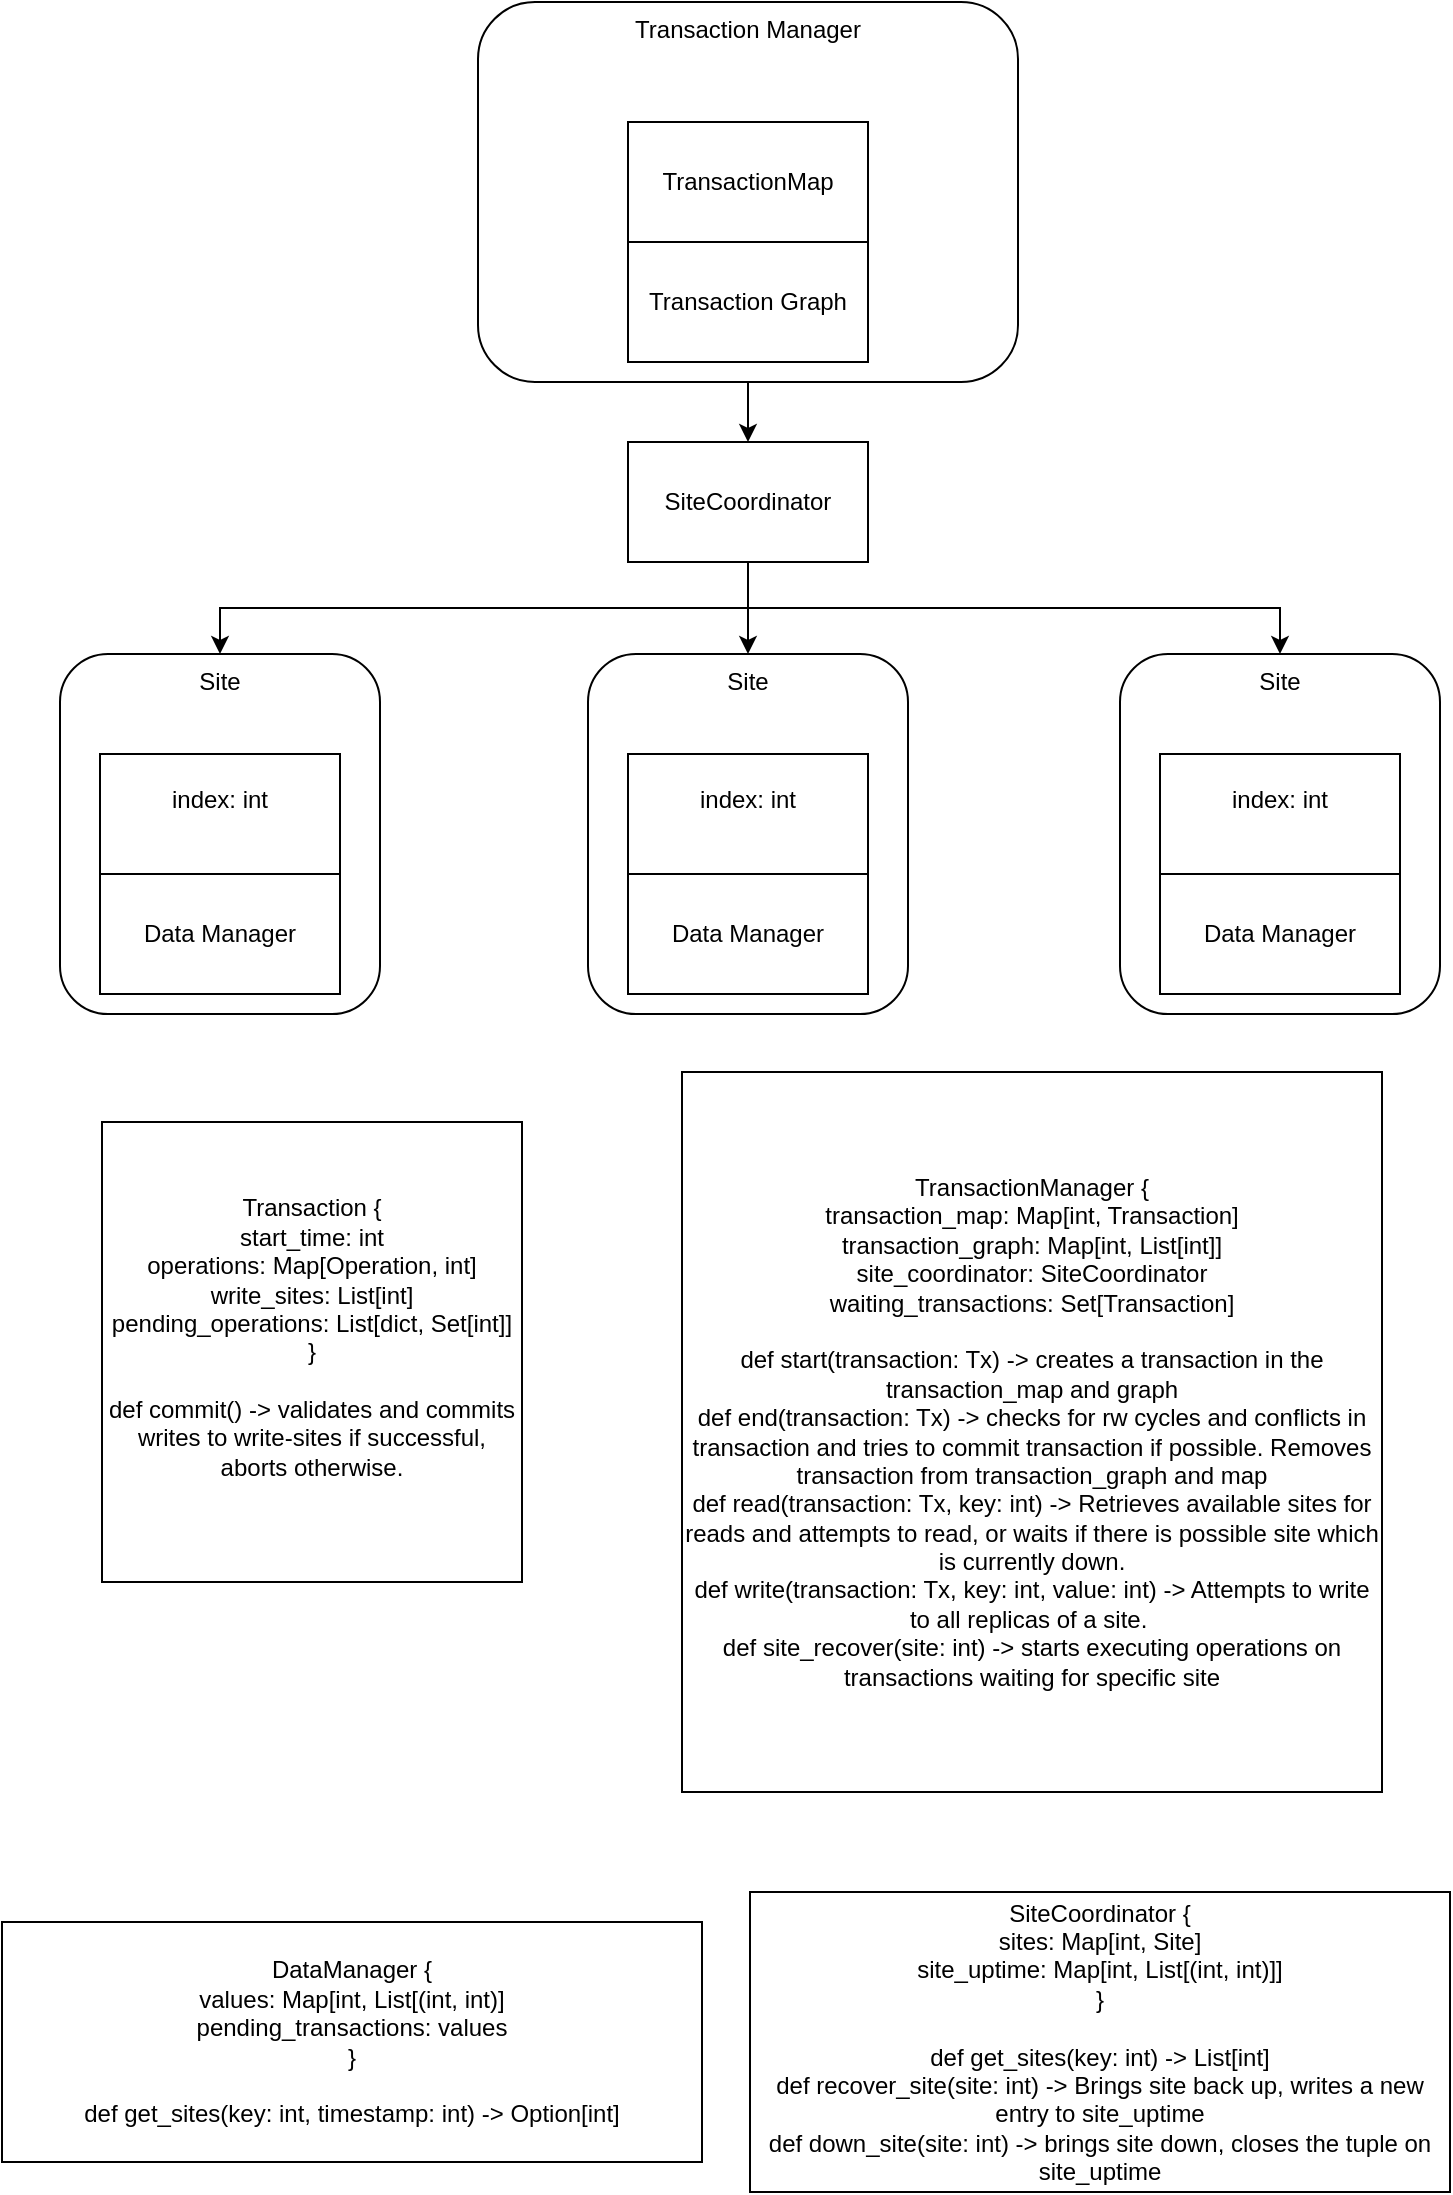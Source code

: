 <mxfile version="24.7.17">
  <diagram name="Page-1" id="kUMLhL1-gdYPvpoNJ9c1">
    <mxGraphModel dx="1234" dy="1155" grid="1" gridSize="10" guides="1" tooltips="1" connect="1" arrows="1" fold="1" page="1" pageScale="1" pageWidth="827" pageHeight="1169" math="0" shadow="0">
      <root>
        <mxCell id="0" />
        <mxCell id="1" parent="0" />
        <mxCell id="43jWea1-aHHQJwdMQThM-47" style="edgeStyle=orthogonalEdgeStyle;rounded=0;orthogonalLoop=1;jettySize=auto;html=1;exitX=0.5;exitY=1;exitDx=0;exitDy=0;entryX=0.5;entryY=0;entryDx=0;entryDy=0;" edge="1" parent="1" source="43jWea1-aHHQJwdMQThM-19" target="43jWea1-aHHQJwdMQThM-21">
          <mxGeometry relative="1" as="geometry" />
        </mxCell>
        <mxCell id="43jWea1-aHHQJwdMQThM-19" value="Transaction Manager" style="rounded=1;whiteSpace=wrap;html=1;verticalAlign=top;" vertex="1" parent="1">
          <mxGeometry x="278" y="50" width="270" height="190" as="geometry" />
        </mxCell>
        <mxCell id="43jWea1-aHHQJwdMQThM-25" style="edgeStyle=orthogonalEdgeStyle;rounded=0;orthogonalLoop=1;jettySize=auto;html=1;exitX=0.5;exitY=1;exitDx=0;exitDy=0;entryX=0.5;entryY=0;entryDx=0;entryDy=0;" edge="1" parent="1" source="43jWea1-aHHQJwdMQThM-21" target="43jWea1-aHHQJwdMQThM-26">
          <mxGeometry relative="1" as="geometry">
            <mxPoint x="413" y="356" as="targetPoint" />
          </mxGeometry>
        </mxCell>
        <mxCell id="43jWea1-aHHQJwdMQThM-33" style="edgeStyle=none;rounded=0;orthogonalLoop=1;jettySize=auto;html=1;exitX=0.5;exitY=1;exitDx=0;exitDy=0;entryX=0.5;entryY=0;entryDx=0;entryDy=0;" edge="1" parent="1" source="43jWea1-aHHQJwdMQThM-21" target="43jWea1-aHHQJwdMQThM-28">
          <mxGeometry relative="1" as="geometry" />
        </mxCell>
        <mxCell id="43jWea1-aHHQJwdMQThM-36" style="edgeStyle=orthogonalEdgeStyle;rounded=0;orthogonalLoop=1;jettySize=auto;html=1;exitX=0.5;exitY=1;exitDx=0;exitDy=0;" edge="1" parent="1" source="43jWea1-aHHQJwdMQThM-21" target="43jWea1-aHHQJwdMQThM-29">
          <mxGeometry relative="1" as="geometry" />
        </mxCell>
        <mxCell id="43jWea1-aHHQJwdMQThM-21" value="SiteCoordinator" style="rounded=0;whiteSpace=wrap;html=1;" vertex="1" parent="1">
          <mxGeometry x="353" y="270" width="120" height="60" as="geometry" />
        </mxCell>
        <mxCell id="43jWea1-aHHQJwdMQThM-24" value="Transaction Graph" style="rounded=0;whiteSpace=wrap;html=1;" vertex="1" parent="1">
          <mxGeometry x="353" y="170" width="120" height="60" as="geometry" />
        </mxCell>
        <mxCell id="43jWea1-aHHQJwdMQThM-26" value="Site" style="rounded=1;whiteSpace=wrap;html=1;verticalAlign=top;" vertex="1" parent="1">
          <mxGeometry x="69" y="376" width="160" height="180" as="geometry" />
        </mxCell>
        <mxCell id="43jWea1-aHHQJwdMQThM-28" value="Site" style="rounded=1;whiteSpace=wrap;html=1;verticalAlign=top;" vertex="1" parent="1">
          <mxGeometry x="333" y="376" width="160" height="180" as="geometry" />
        </mxCell>
        <mxCell id="43jWea1-aHHQJwdMQThM-29" value="Site" style="rounded=1;whiteSpace=wrap;html=1;verticalAlign=top;" vertex="1" parent="1">
          <mxGeometry x="599" y="376" width="160" height="180" as="geometry" />
        </mxCell>
        <mxCell id="43jWea1-aHHQJwdMQThM-30" value="Data Manager" style="rounded=0;whiteSpace=wrap;html=1;" vertex="1" parent="1">
          <mxGeometry x="89" y="486" width="120" height="60" as="geometry" />
        </mxCell>
        <mxCell id="43jWea1-aHHQJwdMQThM-31" value="Data Manager" style="rounded=0;whiteSpace=wrap;html=1;" vertex="1" parent="1">
          <mxGeometry x="353" y="486" width="120" height="60" as="geometry" />
        </mxCell>
        <mxCell id="43jWea1-aHHQJwdMQThM-32" value="Data Manager" style="rounded=0;whiteSpace=wrap;html=1;" vertex="1" parent="1">
          <mxGeometry x="619" y="486" width="120" height="60" as="geometry" />
        </mxCell>
        <mxCell id="43jWea1-aHHQJwdMQThM-37" value="index: int&lt;div&gt;&lt;br&gt;&lt;/div&gt;" style="rounded=0;whiteSpace=wrap;html=1;" vertex="1" parent="1">
          <mxGeometry x="89" y="426" width="120" height="60" as="geometry" />
        </mxCell>
        <mxCell id="43jWea1-aHHQJwdMQThM-38" value="index: int&lt;div&gt;&lt;br&gt;&lt;/div&gt;" style="rounded=0;whiteSpace=wrap;html=1;" vertex="1" parent="1">
          <mxGeometry x="353" y="426" width="120" height="60" as="geometry" />
        </mxCell>
        <mxCell id="43jWea1-aHHQJwdMQThM-39" value="index: int&lt;div&gt;&lt;br&gt;&lt;/div&gt;" style="rounded=0;whiteSpace=wrap;html=1;" vertex="1" parent="1">
          <mxGeometry x="619" y="426" width="120" height="60" as="geometry" />
        </mxCell>
        <mxCell id="43jWea1-aHHQJwdMQThM-40" value="TransactionMap" style="rounded=0;whiteSpace=wrap;html=1;" vertex="1" parent="1">
          <mxGeometry x="353" y="110" width="120" height="60" as="geometry" />
        </mxCell>
        <mxCell id="43jWea1-aHHQJwdMQThM-41" value="Transaction {&lt;div&gt;start_time: int&lt;br&gt;&lt;div&gt;operations: Map[Operation, int]&lt;/div&gt;&lt;div&gt;write_sites: List[int]&lt;/div&gt;&lt;div&gt;pending_operations: List[dict, Set[int]]&lt;/div&gt;&lt;div&gt;}&lt;/div&gt;&lt;/div&gt;&lt;div&gt;&lt;br&gt;&lt;/div&gt;&lt;div&gt;def commit() -&amp;gt; validates and commits writes to write-sites if successful, aborts otherwise.&lt;/div&gt;&lt;div&gt;&lt;br&gt;&lt;/div&gt;" style="rounded=0;whiteSpace=wrap;html=1;" vertex="1" parent="1">
          <mxGeometry x="90" y="610" width="210" height="230" as="geometry" />
        </mxCell>
        <mxCell id="43jWea1-aHHQJwdMQThM-42" value="SiteCoordinator {&lt;div&gt;sites: Map[int, Site]&lt;/div&gt;&lt;div&gt;site_uptime: Map[int, List[(int, int)]]&lt;/div&gt;&lt;div&gt;&lt;div&gt;}&lt;/div&gt;&lt;/div&gt;&lt;div&gt;&lt;br&gt;&lt;/div&gt;&lt;div&gt;def get_sites(key: int) -&amp;gt; List[int]&lt;/div&gt;&lt;div&gt;def recover_site(site: int) -&amp;gt; Brings site back up, writes a new entry to site_uptime&lt;/div&gt;&lt;div&gt;def down_site(site: int) -&amp;gt; brings site down, closes the tuple on site_uptime&lt;/div&gt;" style="rounded=0;whiteSpace=wrap;html=1;" vertex="1" parent="1">
          <mxGeometry x="414" y="995" width="350" height="150" as="geometry" />
        </mxCell>
        <mxCell id="43jWea1-aHHQJwdMQThM-43" value="TransactionManager {&lt;div&gt;transaction_map: Map[int, Transaction]&lt;/div&gt;&lt;div&gt;transaction_graph: Map[int, List[int]]&lt;/div&gt;&lt;div&gt;site_coordinator: SiteCoordinator&lt;/div&gt;&lt;div&gt;waiting_transactions: Set[Transaction]&lt;/div&gt;&lt;div&gt;&lt;br&gt;&lt;/div&gt;&lt;div&gt;def start(transaction: Tx) -&amp;gt; creates a transaction in the transaction_map and graph&lt;/div&gt;&lt;div&gt;def end(transaction: Tx) -&amp;gt; checks for rw cycles and conflicts in transaction and tries to commit transaction if possible. Removes transaction from transaction_graph and map&lt;/div&gt;&lt;div&gt;def read(transaction: Tx, key: int) -&amp;gt; Retrieves available sites for reads and attempts to read, or waits if there is possible site which is currently down.&lt;/div&gt;&lt;div&gt;def write(transaction: Tx, key: int, value: int) -&amp;gt; Attempts to write to all replicas of a site.&amp;nbsp;&lt;/div&gt;&lt;div&gt;def site_recover(site: int) -&amp;gt; starts executing operations on transactions waiting for specific site&lt;/div&gt;" style="rounded=0;whiteSpace=wrap;html=1;" vertex="1" parent="1">
          <mxGeometry x="380" y="585" width="350" height="360" as="geometry" />
        </mxCell>
        <mxCell id="43jWea1-aHHQJwdMQThM-45" value="DataManager {&lt;div&gt;values: Map[int, List[(int, int)]&lt;/div&gt;&lt;div&gt;pending_transactions: values&lt;/div&gt;&lt;div&gt;&lt;div&gt;}&lt;/div&gt;&lt;/div&gt;&lt;div&gt;&lt;br&gt;&lt;/div&gt;&lt;div&gt;def get_sites(key: int, timestamp: int) -&amp;gt; Option[int]&lt;/div&gt;" style="rounded=0;whiteSpace=wrap;html=1;" vertex="1" parent="1">
          <mxGeometry x="40" y="1010" width="350" height="120" as="geometry" />
        </mxCell>
      </root>
    </mxGraphModel>
  </diagram>
</mxfile>
